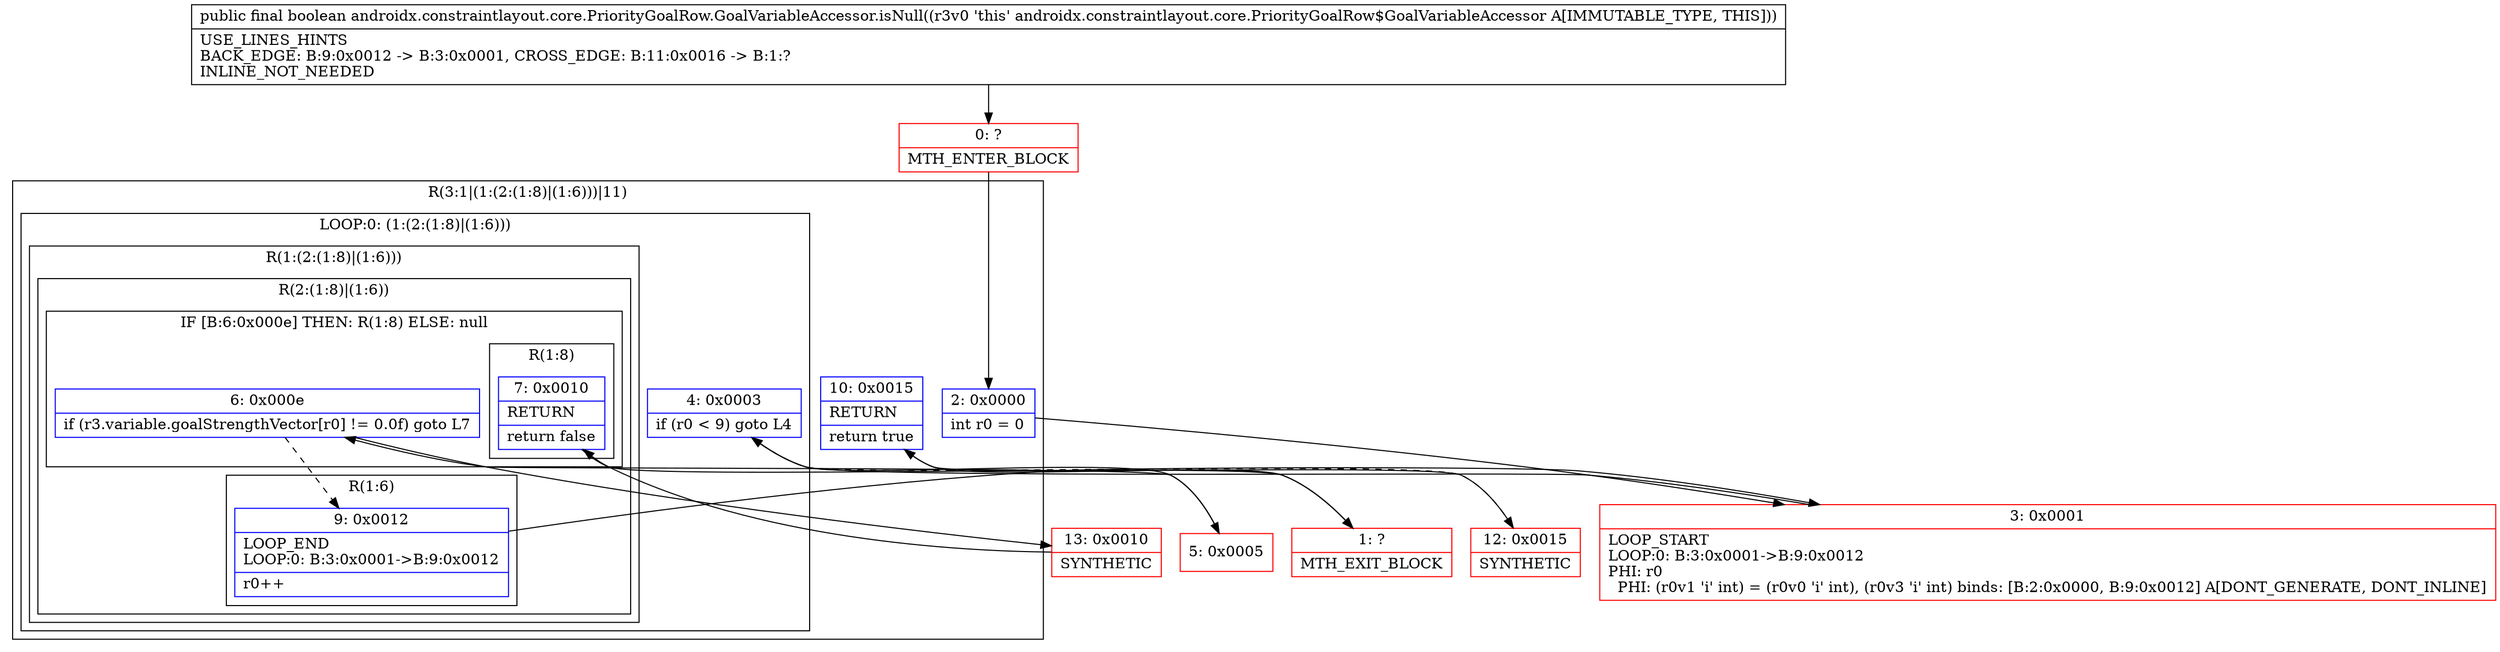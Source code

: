 digraph "CFG forandroidx.constraintlayout.core.PriorityGoalRow.GoalVariableAccessor.isNull()Z" {
subgraph cluster_Region_2019914475 {
label = "R(3:1|(1:(2:(1:8)|(1:6)))|11)";
node [shape=record,color=blue];
Node_2 [shape=record,label="{2\:\ 0x0000|int r0 = 0\l}"];
subgraph cluster_LoopRegion_1903590254 {
label = "LOOP:0: (1:(2:(1:8)|(1:6)))";
node [shape=record,color=blue];
Node_4 [shape=record,label="{4\:\ 0x0003|if (r0 \< 9) goto L4\l}"];
subgraph cluster_Region_1569356846 {
label = "R(1:(2:(1:8)|(1:6)))";
node [shape=record,color=blue];
subgraph cluster_Region_2033662662 {
label = "R(2:(1:8)|(1:6))";
node [shape=record,color=blue];
subgraph cluster_IfRegion_750942467 {
label = "IF [B:6:0x000e] THEN: R(1:8) ELSE: null";
node [shape=record,color=blue];
Node_6 [shape=record,label="{6\:\ 0x000e|if (r3.variable.goalStrengthVector[r0] != 0.0f) goto L7\l}"];
subgraph cluster_Region_2141045906 {
label = "R(1:8)";
node [shape=record,color=blue];
Node_7 [shape=record,label="{7\:\ 0x0010|RETURN\l|return false\l}"];
}
}
subgraph cluster_Region_1662833931 {
label = "R(1:6)";
node [shape=record,color=blue];
Node_9 [shape=record,label="{9\:\ 0x0012|LOOP_END\lLOOP:0: B:3:0x0001\-\>B:9:0x0012\l|r0++\l}"];
}
}
}
}
Node_10 [shape=record,label="{10\:\ 0x0015|RETURN\l|return true\l}"];
}
Node_0 [shape=record,color=red,label="{0\:\ ?|MTH_ENTER_BLOCK\l}"];
Node_3 [shape=record,color=red,label="{3\:\ 0x0001|LOOP_START\lLOOP:0: B:3:0x0001\-\>B:9:0x0012\lPHI: r0 \l  PHI: (r0v1 'i' int) = (r0v0 'i' int), (r0v3 'i' int) binds: [B:2:0x0000, B:9:0x0012] A[DONT_GENERATE, DONT_INLINE]\l}"];
Node_5 [shape=record,color=red,label="{5\:\ 0x0005}"];
Node_13 [shape=record,color=red,label="{13\:\ 0x0010|SYNTHETIC\l}"];
Node_1 [shape=record,color=red,label="{1\:\ ?|MTH_EXIT_BLOCK\l}"];
Node_12 [shape=record,color=red,label="{12\:\ 0x0015|SYNTHETIC\l}"];
MethodNode[shape=record,label="{public final boolean androidx.constraintlayout.core.PriorityGoalRow.GoalVariableAccessor.isNull((r3v0 'this' androidx.constraintlayout.core.PriorityGoalRow$GoalVariableAccessor A[IMMUTABLE_TYPE, THIS]))  | USE_LINES_HINTS\lBACK_EDGE: B:9:0x0012 \-\> B:3:0x0001, CROSS_EDGE: B:11:0x0016 \-\> B:1:?\lINLINE_NOT_NEEDED\l}"];
MethodNode -> Node_0;Node_2 -> Node_3;
Node_4 -> Node_5;
Node_4 -> Node_12[style=dashed];
Node_6 -> Node_9[style=dashed];
Node_6 -> Node_13;
Node_7 -> Node_1;
Node_9 -> Node_3;
Node_10 -> Node_1;
Node_0 -> Node_2;
Node_3 -> Node_4;
Node_5 -> Node_6;
Node_13 -> Node_7;
Node_12 -> Node_10;
}

